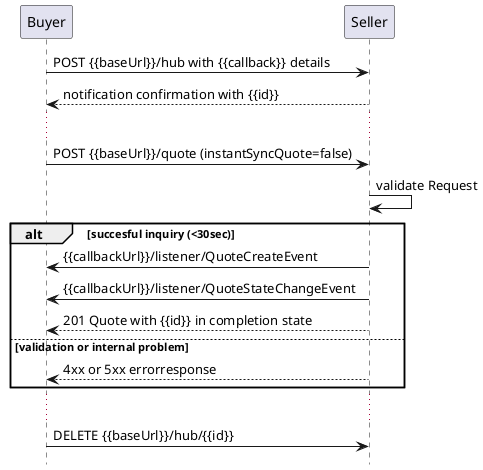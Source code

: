 @startuml

hide footbox

participant Buyer
participant Seller

Buyer -> Seller : POST {{baseUrl}}/hub with {{callback}} details
Seller --> Buyer: notification confirmation with {{id}}
...
Buyer -> Seller : POST {{baseUrl}}/quote (instantSyncQuote=false)
Seller -> Seller : validate Request

alt succesful inquiry (<30sec)
Seller -> Buyer:  {{callbackUrl}}/listener/QuoteCreateEvent
Seller -> Buyer: {{callbackUrl}}/listener/QuoteStateChangeEvent
Seller --> Buyer : 201 Quote with {{id}} in completion state

else validation or internal problem

Seller --> Buyer : 4xx or 5xx errorresponse
end 
...
Buyer -> Seller : DELETE {{baseUrl}}/hub/{{id}} 

@enduml